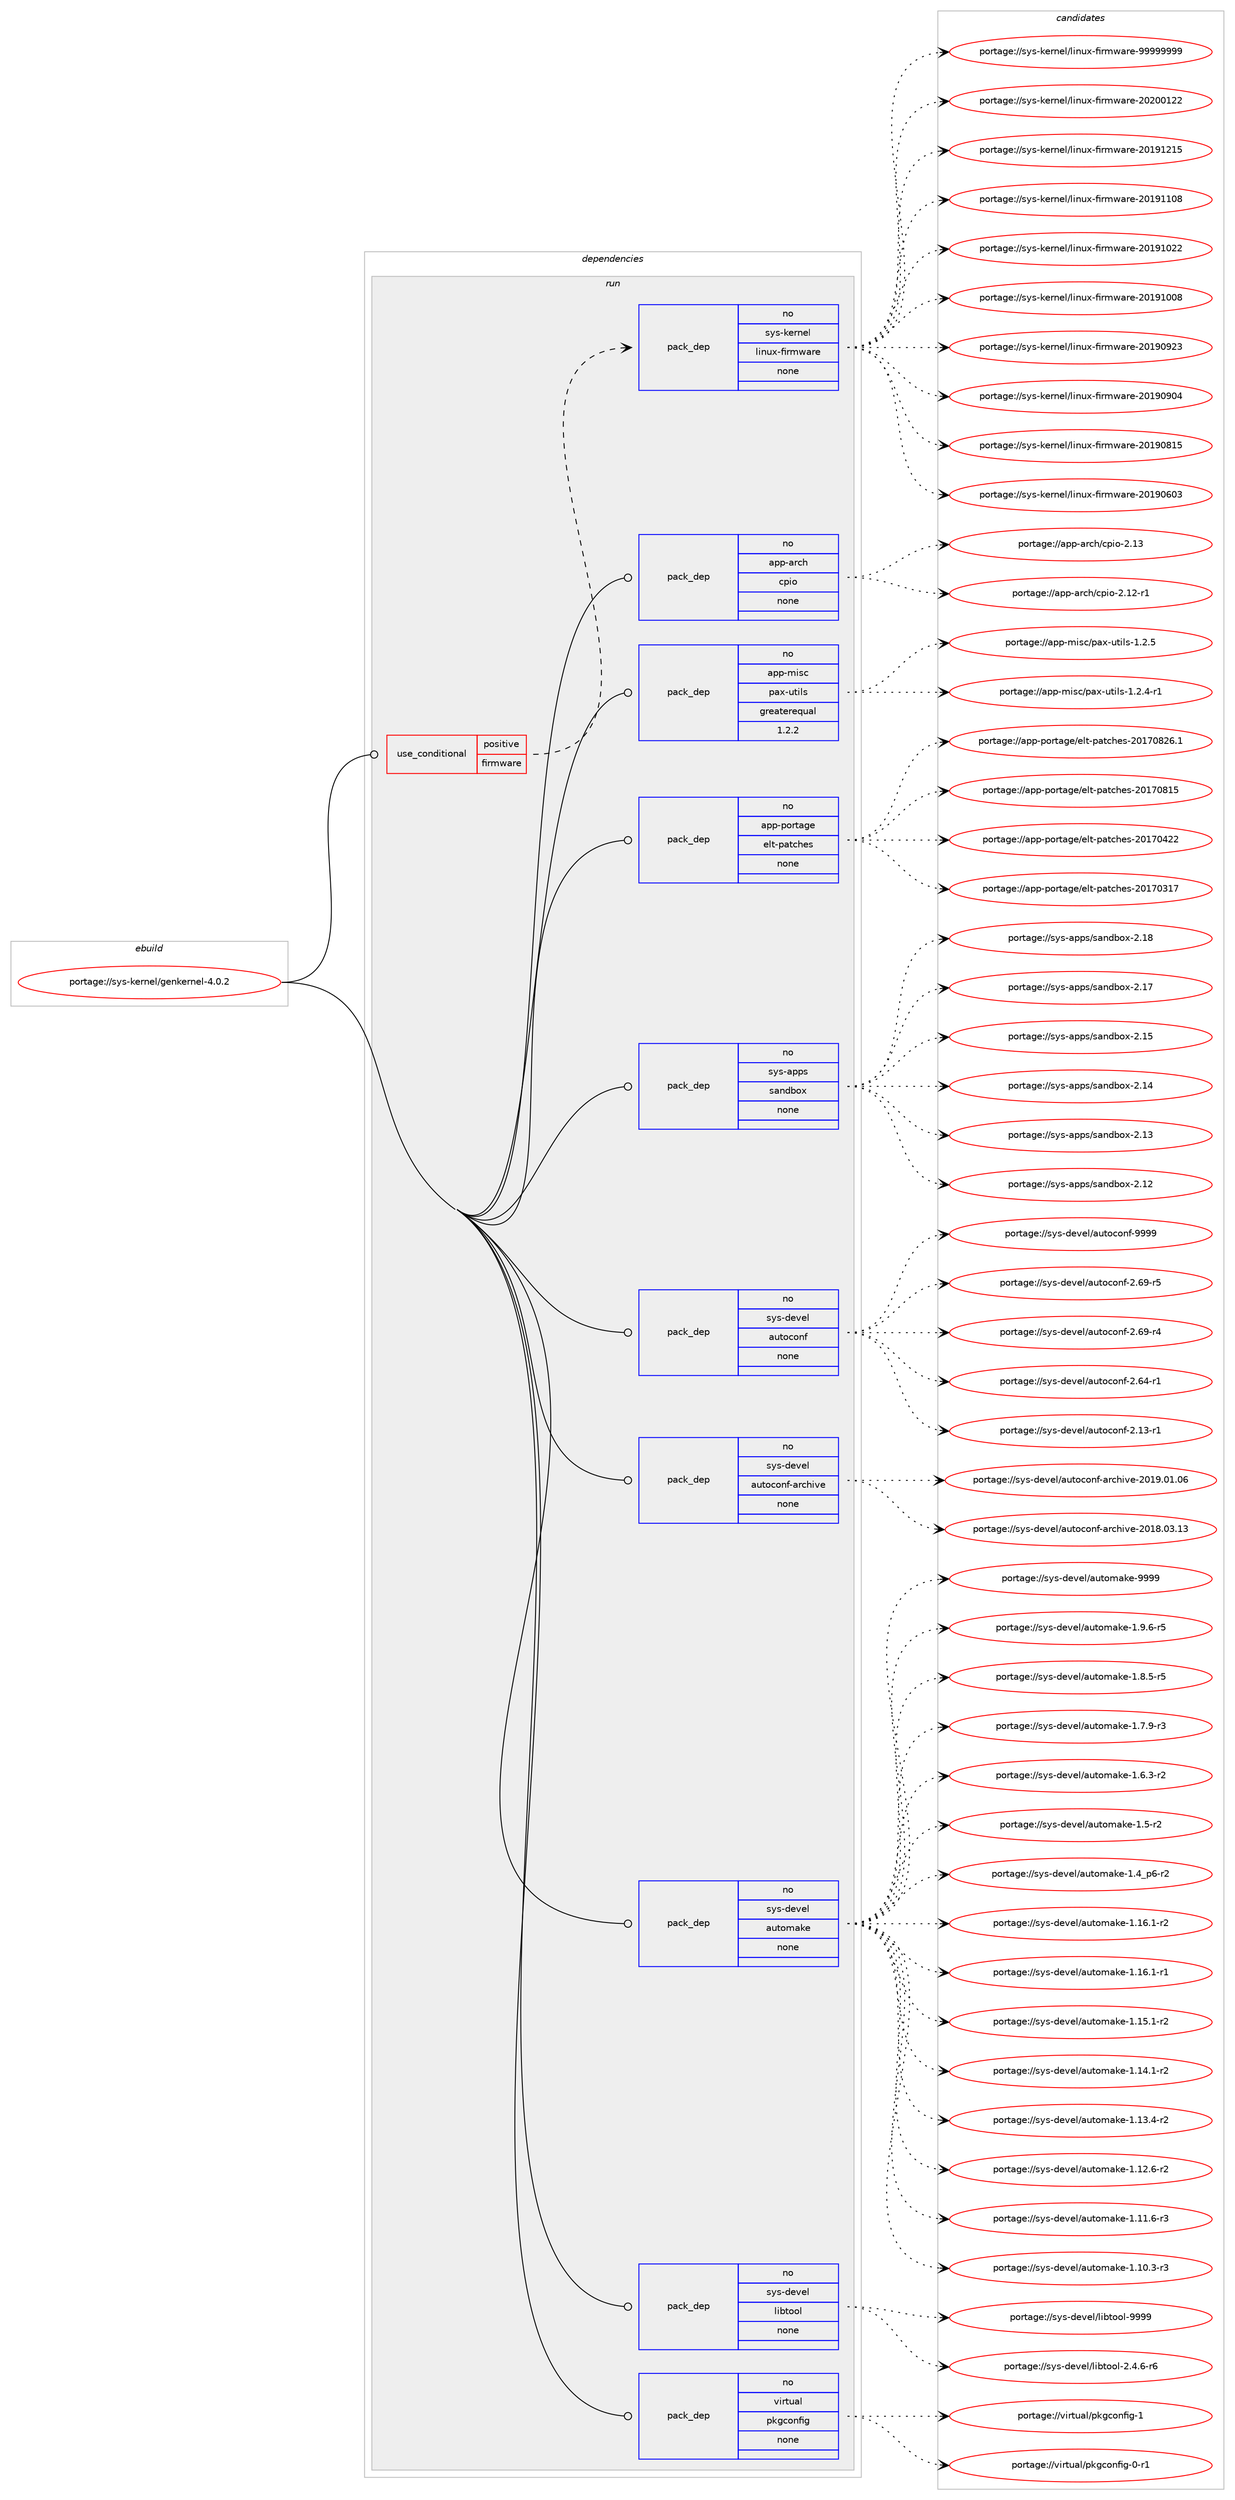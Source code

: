digraph prolog {

# *************
# Graph options
# *************

newrank=true;
concentrate=true;
compound=true;
graph [rankdir=LR,fontname=Helvetica,fontsize=10,ranksep=1.5];#, ranksep=2.5, nodesep=0.2];
edge  [arrowhead=vee];
node  [fontname=Helvetica,fontsize=10];

# **********
# The ebuild
# **********

subgraph cluster_leftcol {
color=gray;
rank=same;
label=<<i>ebuild</i>>;
id [label="portage://sys-kernel/genkernel-4.0.2", color=red, width=4, href="../sys-kernel/genkernel-4.0.2.svg"];
}

# ****************
# The dependencies
# ****************

subgraph cluster_midcol {
color=gray;
label=<<i>dependencies</i>>;
subgraph cluster_compile {
fillcolor="#eeeeee";
style=filled;
label=<<i>compile</i>>;
}
subgraph cluster_compileandrun {
fillcolor="#eeeeee";
style=filled;
label=<<i>compile and run</i>>;
}
subgraph cluster_run {
fillcolor="#eeeeee";
style=filled;
label=<<i>run</i>>;
subgraph cond5089 {
dependency28339 [label=<<TABLE BORDER="0" CELLBORDER="1" CELLSPACING="0" CELLPADDING="4"><TR><TD ROWSPAN="3" CELLPADDING="10">use_conditional</TD></TR><TR><TD>positive</TD></TR><TR><TD>firmware</TD></TR></TABLE>>, shape=none, color=red];
subgraph pack22504 {
dependency28340 [label=<<TABLE BORDER="0" CELLBORDER="1" CELLSPACING="0" CELLPADDING="4" WIDTH="220"><TR><TD ROWSPAN="6" CELLPADDING="30">pack_dep</TD></TR><TR><TD WIDTH="110">no</TD></TR><TR><TD>sys-kernel</TD></TR><TR><TD>linux-firmware</TD></TR><TR><TD>none</TD></TR><TR><TD></TD></TR></TABLE>>, shape=none, color=blue];
}
dependency28339:e -> dependency28340:w [weight=20,style="dashed",arrowhead="vee"];
}
id:e -> dependency28339:w [weight=20,style="solid",arrowhead="odot"];
subgraph pack22505 {
dependency28341 [label=<<TABLE BORDER="0" CELLBORDER="1" CELLSPACING="0" CELLPADDING="4" WIDTH="220"><TR><TD ROWSPAN="6" CELLPADDING="30">pack_dep</TD></TR><TR><TD WIDTH="110">no</TD></TR><TR><TD>app-arch</TD></TR><TR><TD>cpio</TD></TR><TR><TD>none</TD></TR><TR><TD></TD></TR></TABLE>>, shape=none, color=blue];
}
id:e -> dependency28341:w [weight=20,style="solid",arrowhead="odot"];
subgraph pack22506 {
dependency28342 [label=<<TABLE BORDER="0" CELLBORDER="1" CELLSPACING="0" CELLPADDING="4" WIDTH="220"><TR><TD ROWSPAN="6" CELLPADDING="30">pack_dep</TD></TR><TR><TD WIDTH="110">no</TD></TR><TR><TD>app-misc</TD></TR><TR><TD>pax-utils</TD></TR><TR><TD>greaterequal</TD></TR><TR><TD>1.2.2</TD></TR></TABLE>>, shape=none, color=blue];
}
id:e -> dependency28342:w [weight=20,style="solid",arrowhead="odot"];
subgraph pack22507 {
dependency28343 [label=<<TABLE BORDER="0" CELLBORDER="1" CELLSPACING="0" CELLPADDING="4" WIDTH="220"><TR><TD ROWSPAN="6" CELLPADDING="30">pack_dep</TD></TR><TR><TD WIDTH="110">no</TD></TR><TR><TD>app-portage</TD></TR><TR><TD>elt-patches</TD></TR><TR><TD>none</TD></TR><TR><TD></TD></TR></TABLE>>, shape=none, color=blue];
}
id:e -> dependency28343:w [weight=20,style="solid",arrowhead="odot"];
subgraph pack22508 {
dependency28344 [label=<<TABLE BORDER="0" CELLBORDER="1" CELLSPACING="0" CELLPADDING="4" WIDTH="220"><TR><TD ROWSPAN="6" CELLPADDING="30">pack_dep</TD></TR><TR><TD WIDTH="110">no</TD></TR><TR><TD>sys-apps</TD></TR><TR><TD>sandbox</TD></TR><TR><TD>none</TD></TR><TR><TD></TD></TR></TABLE>>, shape=none, color=blue];
}
id:e -> dependency28344:w [weight=20,style="solid",arrowhead="odot"];
subgraph pack22509 {
dependency28345 [label=<<TABLE BORDER="0" CELLBORDER="1" CELLSPACING="0" CELLPADDING="4" WIDTH="220"><TR><TD ROWSPAN="6" CELLPADDING="30">pack_dep</TD></TR><TR><TD WIDTH="110">no</TD></TR><TR><TD>sys-devel</TD></TR><TR><TD>autoconf</TD></TR><TR><TD>none</TD></TR><TR><TD></TD></TR></TABLE>>, shape=none, color=blue];
}
id:e -> dependency28345:w [weight=20,style="solid",arrowhead="odot"];
subgraph pack22510 {
dependency28346 [label=<<TABLE BORDER="0" CELLBORDER="1" CELLSPACING="0" CELLPADDING="4" WIDTH="220"><TR><TD ROWSPAN="6" CELLPADDING="30">pack_dep</TD></TR><TR><TD WIDTH="110">no</TD></TR><TR><TD>sys-devel</TD></TR><TR><TD>autoconf-archive</TD></TR><TR><TD>none</TD></TR><TR><TD></TD></TR></TABLE>>, shape=none, color=blue];
}
id:e -> dependency28346:w [weight=20,style="solid",arrowhead="odot"];
subgraph pack22511 {
dependency28347 [label=<<TABLE BORDER="0" CELLBORDER="1" CELLSPACING="0" CELLPADDING="4" WIDTH="220"><TR><TD ROWSPAN="6" CELLPADDING="30">pack_dep</TD></TR><TR><TD WIDTH="110">no</TD></TR><TR><TD>sys-devel</TD></TR><TR><TD>automake</TD></TR><TR><TD>none</TD></TR><TR><TD></TD></TR></TABLE>>, shape=none, color=blue];
}
id:e -> dependency28347:w [weight=20,style="solid",arrowhead="odot"];
subgraph pack22512 {
dependency28348 [label=<<TABLE BORDER="0" CELLBORDER="1" CELLSPACING="0" CELLPADDING="4" WIDTH="220"><TR><TD ROWSPAN="6" CELLPADDING="30">pack_dep</TD></TR><TR><TD WIDTH="110">no</TD></TR><TR><TD>sys-devel</TD></TR><TR><TD>libtool</TD></TR><TR><TD>none</TD></TR><TR><TD></TD></TR></TABLE>>, shape=none, color=blue];
}
id:e -> dependency28348:w [weight=20,style="solid",arrowhead="odot"];
subgraph pack22513 {
dependency28349 [label=<<TABLE BORDER="0" CELLBORDER="1" CELLSPACING="0" CELLPADDING="4" WIDTH="220"><TR><TD ROWSPAN="6" CELLPADDING="30">pack_dep</TD></TR><TR><TD WIDTH="110">no</TD></TR><TR><TD>virtual</TD></TR><TR><TD>pkgconfig</TD></TR><TR><TD>none</TD></TR><TR><TD></TD></TR></TABLE>>, shape=none, color=blue];
}
id:e -> dependency28349:w [weight=20,style="solid",arrowhead="odot"];
}
}

# **************
# The candidates
# **************

subgraph cluster_choices {
rank=same;
color=gray;
label=<<i>candidates</i>>;

subgraph choice22504 {
color=black;
nodesep=1;
choice11512111545107101114110101108471081051101171204510210511410911997114101455757575757575757 [label="portage://sys-kernel/linux-firmware-99999999", color=red, width=4,href="../sys-kernel/linux-firmware-99999999.svg"];
choice11512111545107101114110101108471081051101171204510210511410911997114101455048504848495050 [label="portage://sys-kernel/linux-firmware-20200122", color=red, width=4,href="../sys-kernel/linux-firmware-20200122.svg"];
choice11512111545107101114110101108471081051101171204510210511410911997114101455048495749504953 [label="portage://sys-kernel/linux-firmware-20191215", color=red, width=4,href="../sys-kernel/linux-firmware-20191215.svg"];
choice11512111545107101114110101108471081051101171204510210511410911997114101455048495749494856 [label="portage://sys-kernel/linux-firmware-20191108", color=red, width=4,href="../sys-kernel/linux-firmware-20191108.svg"];
choice11512111545107101114110101108471081051101171204510210511410911997114101455048495749485050 [label="portage://sys-kernel/linux-firmware-20191022", color=red, width=4,href="../sys-kernel/linux-firmware-20191022.svg"];
choice11512111545107101114110101108471081051101171204510210511410911997114101455048495749484856 [label="portage://sys-kernel/linux-firmware-20191008", color=red, width=4,href="../sys-kernel/linux-firmware-20191008.svg"];
choice11512111545107101114110101108471081051101171204510210511410911997114101455048495748575051 [label="portage://sys-kernel/linux-firmware-20190923", color=red, width=4,href="../sys-kernel/linux-firmware-20190923.svg"];
choice11512111545107101114110101108471081051101171204510210511410911997114101455048495748574852 [label="portage://sys-kernel/linux-firmware-20190904", color=red, width=4,href="../sys-kernel/linux-firmware-20190904.svg"];
choice11512111545107101114110101108471081051101171204510210511410911997114101455048495748564953 [label="portage://sys-kernel/linux-firmware-20190815", color=red, width=4,href="../sys-kernel/linux-firmware-20190815.svg"];
choice11512111545107101114110101108471081051101171204510210511410911997114101455048495748544851 [label="portage://sys-kernel/linux-firmware-20190603", color=red, width=4,href="../sys-kernel/linux-firmware-20190603.svg"];
dependency28340:e -> choice11512111545107101114110101108471081051101171204510210511410911997114101455757575757575757:w [style=dotted,weight="100"];
dependency28340:e -> choice11512111545107101114110101108471081051101171204510210511410911997114101455048504848495050:w [style=dotted,weight="100"];
dependency28340:e -> choice11512111545107101114110101108471081051101171204510210511410911997114101455048495749504953:w [style=dotted,weight="100"];
dependency28340:e -> choice11512111545107101114110101108471081051101171204510210511410911997114101455048495749494856:w [style=dotted,weight="100"];
dependency28340:e -> choice11512111545107101114110101108471081051101171204510210511410911997114101455048495749485050:w [style=dotted,weight="100"];
dependency28340:e -> choice11512111545107101114110101108471081051101171204510210511410911997114101455048495749484856:w [style=dotted,weight="100"];
dependency28340:e -> choice11512111545107101114110101108471081051101171204510210511410911997114101455048495748575051:w [style=dotted,weight="100"];
dependency28340:e -> choice11512111545107101114110101108471081051101171204510210511410911997114101455048495748574852:w [style=dotted,weight="100"];
dependency28340:e -> choice11512111545107101114110101108471081051101171204510210511410911997114101455048495748564953:w [style=dotted,weight="100"];
dependency28340:e -> choice11512111545107101114110101108471081051101171204510210511410911997114101455048495748544851:w [style=dotted,weight="100"];
}
subgraph choice22505 {
color=black;
nodesep=1;
choice9711211245971149910447991121051114550464951 [label="portage://app-arch/cpio-2.13", color=red, width=4,href="../app-arch/cpio-2.13.svg"];
choice97112112459711499104479911210511145504649504511449 [label="portage://app-arch/cpio-2.12-r1", color=red, width=4,href="../app-arch/cpio-2.12-r1.svg"];
dependency28341:e -> choice9711211245971149910447991121051114550464951:w [style=dotted,weight="100"];
dependency28341:e -> choice97112112459711499104479911210511145504649504511449:w [style=dotted,weight="100"];
}
subgraph choice22506 {
color=black;
nodesep=1;
choice971121124510910511599471129712045117116105108115454946504653 [label="portage://app-misc/pax-utils-1.2.5", color=red, width=4,href="../app-misc/pax-utils-1.2.5.svg"];
choice9711211245109105115994711297120451171161051081154549465046524511449 [label="portage://app-misc/pax-utils-1.2.4-r1", color=red, width=4,href="../app-misc/pax-utils-1.2.4-r1.svg"];
dependency28342:e -> choice971121124510910511599471129712045117116105108115454946504653:w [style=dotted,weight="100"];
dependency28342:e -> choice9711211245109105115994711297120451171161051081154549465046524511449:w [style=dotted,weight="100"];
}
subgraph choice22507 {
color=black;
nodesep=1;
choice971121124511211111411697103101471011081164511297116991041011154550484955485650544649 [label="portage://app-portage/elt-patches-20170826.1", color=red, width=4,href="../app-portage/elt-patches-20170826.1.svg"];
choice97112112451121111141169710310147101108116451129711699104101115455048495548564953 [label="portage://app-portage/elt-patches-20170815", color=red, width=4,href="../app-portage/elt-patches-20170815.svg"];
choice97112112451121111141169710310147101108116451129711699104101115455048495548525050 [label="portage://app-portage/elt-patches-20170422", color=red, width=4,href="../app-portage/elt-patches-20170422.svg"];
choice97112112451121111141169710310147101108116451129711699104101115455048495548514955 [label="portage://app-portage/elt-patches-20170317", color=red, width=4,href="../app-portage/elt-patches-20170317.svg"];
dependency28343:e -> choice971121124511211111411697103101471011081164511297116991041011154550484955485650544649:w [style=dotted,weight="100"];
dependency28343:e -> choice97112112451121111141169710310147101108116451129711699104101115455048495548564953:w [style=dotted,weight="100"];
dependency28343:e -> choice97112112451121111141169710310147101108116451129711699104101115455048495548525050:w [style=dotted,weight="100"];
dependency28343:e -> choice97112112451121111141169710310147101108116451129711699104101115455048495548514955:w [style=dotted,weight="100"];
}
subgraph choice22508 {
color=black;
nodesep=1;
choice11512111545971121121154711597110100981111204550464956 [label="portage://sys-apps/sandbox-2.18", color=red, width=4,href="../sys-apps/sandbox-2.18.svg"];
choice11512111545971121121154711597110100981111204550464955 [label="portage://sys-apps/sandbox-2.17", color=red, width=4,href="../sys-apps/sandbox-2.17.svg"];
choice11512111545971121121154711597110100981111204550464953 [label="portage://sys-apps/sandbox-2.15", color=red, width=4,href="../sys-apps/sandbox-2.15.svg"];
choice11512111545971121121154711597110100981111204550464952 [label="portage://sys-apps/sandbox-2.14", color=red, width=4,href="../sys-apps/sandbox-2.14.svg"];
choice11512111545971121121154711597110100981111204550464951 [label="portage://sys-apps/sandbox-2.13", color=red, width=4,href="../sys-apps/sandbox-2.13.svg"];
choice11512111545971121121154711597110100981111204550464950 [label="portage://sys-apps/sandbox-2.12", color=red, width=4,href="../sys-apps/sandbox-2.12.svg"];
dependency28344:e -> choice11512111545971121121154711597110100981111204550464956:w [style=dotted,weight="100"];
dependency28344:e -> choice11512111545971121121154711597110100981111204550464955:w [style=dotted,weight="100"];
dependency28344:e -> choice11512111545971121121154711597110100981111204550464953:w [style=dotted,weight="100"];
dependency28344:e -> choice11512111545971121121154711597110100981111204550464952:w [style=dotted,weight="100"];
dependency28344:e -> choice11512111545971121121154711597110100981111204550464951:w [style=dotted,weight="100"];
dependency28344:e -> choice11512111545971121121154711597110100981111204550464950:w [style=dotted,weight="100"];
}
subgraph choice22509 {
color=black;
nodesep=1;
choice115121115451001011181011084797117116111991111101024557575757 [label="portage://sys-devel/autoconf-9999", color=red, width=4,href="../sys-devel/autoconf-9999.svg"];
choice1151211154510010111810110847971171161119911111010245504654574511453 [label="portage://sys-devel/autoconf-2.69-r5", color=red, width=4,href="../sys-devel/autoconf-2.69-r5.svg"];
choice1151211154510010111810110847971171161119911111010245504654574511452 [label="portage://sys-devel/autoconf-2.69-r4", color=red, width=4,href="../sys-devel/autoconf-2.69-r4.svg"];
choice1151211154510010111810110847971171161119911111010245504654524511449 [label="portage://sys-devel/autoconf-2.64-r1", color=red, width=4,href="../sys-devel/autoconf-2.64-r1.svg"];
choice1151211154510010111810110847971171161119911111010245504649514511449 [label="portage://sys-devel/autoconf-2.13-r1", color=red, width=4,href="../sys-devel/autoconf-2.13-r1.svg"];
dependency28345:e -> choice115121115451001011181011084797117116111991111101024557575757:w [style=dotted,weight="100"];
dependency28345:e -> choice1151211154510010111810110847971171161119911111010245504654574511453:w [style=dotted,weight="100"];
dependency28345:e -> choice1151211154510010111810110847971171161119911111010245504654574511452:w [style=dotted,weight="100"];
dependency28345:e -> choice1151211154510010111810110847971171161119911111010245504654524511449:w [style=dotted,weight="100"];
dependency28345:e -> choice1151211154510010111810110847971171161119911111010245504649514511449:w [style=dotted,weight="100"];
}
subgraph choice22510 {
color=black;
nodesep=1;
choice115121115451001011181011084797117116111991111101024597114991041051181014550484957464849464854 [label="portage://sys-devel/autoconf-archive-2019.01.06", color=red, width=4,href="../sys-devel/autoconf-archive-2019.01.06.svg"];
choice115121115451001011181011084797117116111991111101024597114991041051181014550484956464851464951 [label="portage://sys-devel/autoconf-archive-2018.03.13", color=red, width=4,href="../sys-devel/autoconf-archive-2018.03.13.svg"];
dependency28346:e -> choice115121115451001011181011084797117116111991111101024597114991041051181014550484957464849464854:w [style=dotted,weight="100"];
dependency28346:e -> choice115121115451001011181011084797117116111991111101024597114991041051181014550484956464851464951:w [style=dotted,weight="100"];
}
subgraph choice22511 {
color=black;
nodesep=1;
choice115121115451001011181011084797117116111109971071014557575757 [label="portage://sys-devel/automake-9999", color=red, width=4,href="../sys-devel/automake-9999.svg"];
choice115121115451001011181011084797117116111109971071014549465746544511453 [label="portage://sys-devel/automake-1.9.6-r5", color=red, width=4,href="../sys-devel/automake-1.9.6-r5.svg"];
choice115121115451001011181011084797117116111109971071014549465646534511453 [label="portage://sys-devel/automake-1.8.5-r5", color=red, width=4,href="../sys-devel/automake-1.8.5-r5.svg"];
choice115121115451001011181011084797117116111109971071014549465546574511451 [label="portage://sys-devel/automake-1.7.9-r3", color=red, width=4,href="../sys-devel/automake-1.7.9-r3.svg"];
choice115121115451001011181011084797117116111109971071014549465446514511450 [label="portage://sys-devel/automake-1.6.3-r2", color=red, width=4,href="../sys-devel/automake-1.6.3-r2.svg"];
choice11512111545100101118101108479711711611110997107101454946534511450 [label="portage://sys-devel/automake-1.5-r2", color=red, width=4,href="../sys-devel/automake-1.5-r2.svg"];
choice115121115451001011181011084797117116111109971071014549465295112544511450 [label="portage://sys-devel/automake-1.4_p6-r2", color=red, width=4,href="../sys-devel/automake-1.4_p6-r2.svg"];
choice11512111545100101118101108479711711611110997107101454946495446494511450 [label="portage://sys-devel/automake-1.16.1-r2", color=red, width=4,href="../sys-devel/automake-1.16.1-r2.svg"];
choice11512111545100101118101108479711711611110997107101454946495446494511449 [label="portage://sys-devel/automake-1.16.1-r1", color=red, width=4,href="../sys-devel/automake-1.16.1-r1.svg"];
choice11512111545100101118101108479711711611110997107101454946495346494511450 [label="portage://sys-devel/automake-1.15.1-r2", color=red, width=4,href="../sys-devel/automake-1.15.1-r2.svg"];
choice11512111545100101118101108479711711611110997107101454946495246494511450 [label="portage://sys-devel/automake-1.14.1-r2", color=red, width=4,href="../sys-devel/automake-1.14.1-r2.svg"];
choice11512111545100101118101108479711711611110997107101454946495146524511450 [label="portage://sys-devel/automake-1.13.4-r2", color=red, width=4,href="../sys-devel/automake-1.13.4-r2.svg"];
choice11512111545100101118101108479711711611110997107101454946495046544511450 [label="portage://sys-devel/automake-1.12.6-r2", color=red, width=4,href="../sys-devel/automake-1.12.6-r2.svg"];
choice11512111545100101118101108479711711611110997107101454946494946544511451 [label="portage://sys-devel/automake-1.11.6-r3", color=red, width=4,href="../sys-devel/automake-1.11.6-r3.svg"];
choice11512111545100101118101108479711711611110997107101454946494846514511451 [label="portage://sys-devel/automake-1.10.3-r3", color=red, width=4,href="../sys-devel/automake-1.10.3-r3.svg"];
dependency28347:e -> choice115121115451001011181011084797117116111109971071014557575757:w [style=dotted,weight="100"];
dependency28347:e -> choice115121115451001011181011084797117116111109971071014549465746544511453:w [style=dotted,weight="100"];
dependency28347:e -> choice115121115451001011181011084797117116111109971071014549465646534511453:w [style=dotted,weight="100"];
dependency28347:e -> choice115121115451001011181011084797117116111109971071014549465546574511451:w [style=dotted,weight="100"];
dependency28347:e -> choice115121115451001011181011084797117116111109971071014549465446514511450:w [style=dotted,weight="100"];
dependency28347:e -> choice11512111545100101118101108479711711611110997107101454946534511450:w [style=dotted,weight="100"];
dependency28347:e -> choice115121115451001011181011084797117116111109971071014549465295112544511450:w [style=dotted,weight="100"];
dependency28347:e -> choice11512111545100101118101108479711711611110997107101454946495446494511450:w [style=dotted,weight="100"];
dependency28347:e -> choice11512111545100101118101108479711711611110997107101454946495446494511449:w [style=dotted,weight="100"];
dependency28347:e -> choice11512111545100101118101108479711711611110997107101454946495346494511450:w [style=dotted,weight="100"];
dependency28347:e -> choice11512111545100101118101108479711711611110997107101454946495246494511450:w [style=dotted,weight="100"];
dependency28347:e -> choice11512111545100101118101108479711711611110997107101454946495146524511450:w [style=dotted,weight="100"];
dependency28347:e -> choice11512111545100101118101108479711711611110997107101454946495046544511450:w [style=dotted,weight="100"];
dependency28347:e -> choice11512111545100101118101108479711711611110997107101454946494946544511451:w [style=dotted,weight="100"];
dependency28347:e -> choice11512111545100101118101108479711711611110997107101454946494846514511451:w [style=dotted,weight="100"];
}
subgraph choice22512 {
color=black;
nodesep=1;
choice1151211154510010111810110847108105981161111111084557575757 [label="portage://sys-devel/libtool-9999", color=red, width=4,href="../sys-devel/libtool-9999.svg"];
choice1151211154510010111810110847108105981161111111084550465246544511454 [label="portage://sys-devel/libtool-2.4.6-r6", color=red, width=4,href="../sys-devel/libtool-2.4.6-r6.svg"];
dependency28348:e -> choice1151211154510010111810110847108105981161111111084557575757:w [style=dotted,weight="100"];
dependency28348:e -> choice1151211154510010111810110847108105981161111111084550465246544511454:w [style=dotted,weight="100"];
}
subgraph choice22513 {
color=black;
nodesep=1;
choice1181051141161179710847112107103991111101021051034549 [label="portage://virtual/pkgconfig-1", color=red, width=4,href="../virtual/pkgconfig-1.svg"];
choice11810511411611797108471121071039911111010210510345484511449 [label="portage://virtual/pkgconfig-0-r1", color=red, width=4,href="../virtual/pkgconfig-0-r1.svg"];
dependency28349:e -> choice1181051141161179710847112107103991111101021051034549:w [style=dotted,weight="100"];
dependency28349:e -> choice11810511411611797108471121071039911111010210510345484511449:w [style=dotted,weight="100"];
}
}

}
